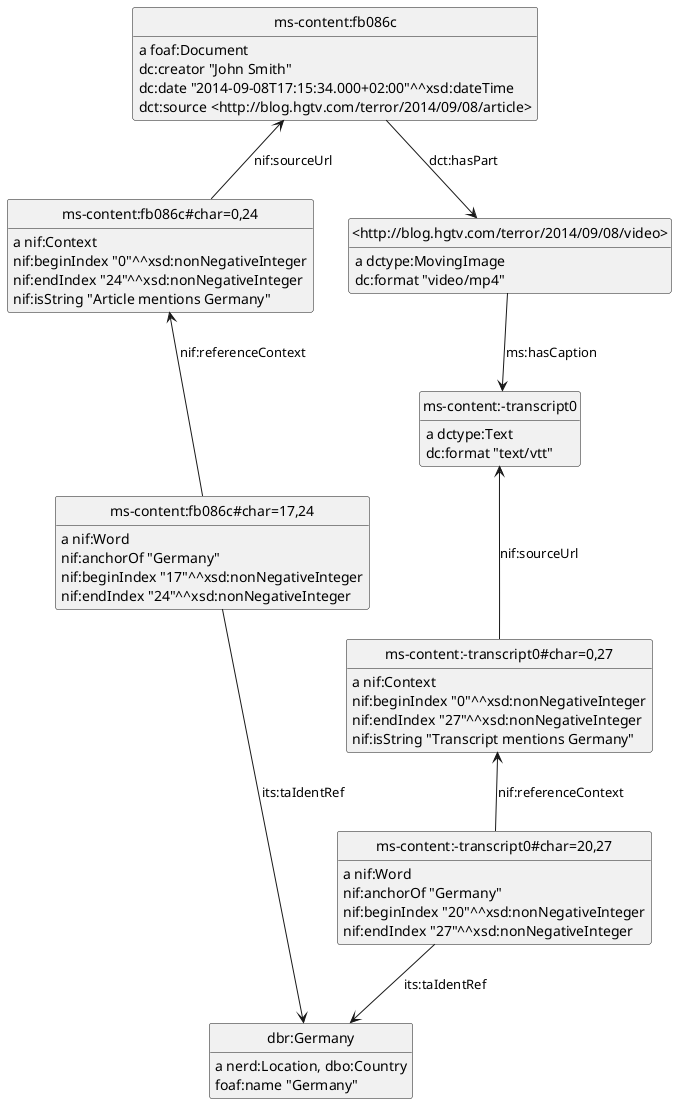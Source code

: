 @startuml
hide empty methods
hide empty attributes
hide circle
skinparam classAttributeIconSize 0
class ms_content_fb086c as "ms-content:fb086c"
ms_content_fb086c : a foaf:Document
class _http___blog_hgtv_com_terror_2014_09_08_video_ as "<http://blog.hgtv.com/terror/2014/09/08/video>"
ms_content_fb086c --> _http___blog_hgtv_com_terror_2014_09_08_video_ : dct:hasPart
ms_content_fb086c : dc:creator "John Smith"
ms_content_fb086c : dc:date "2014-09-08T17:15:34.000+02:00"^^xsd:dateTime
ms_content_fb086c : dct:source <http://blog.hgtv.com/terror/2014/09/08/article>
_http___blog_hgtv_com_terror_2014_09_08_video_ : a dctype:MovingImage
class ms_content__transcript0 as "ms-content:-transcript0"
_http___blog_hgtv_com_terror_2014_09_08_video_ --> ms_content__transcript0 : ms:hasCaption
_http___blog_hgtv_com_terror_2014_09_08_video_ : dc:format "video/mp4"
class ms_content__transcript0_char_20_27 as "ms-content:-transcript0#char=20,27"
ms_content__transcript0_char_20_27 : a nif:Word
class ms_content__transcript0_char_0_27 as "ms-content:-transcript0#char=0,27"
ms_content__transcript0_char_20_27 -up-> ms_content__transcript0_char_0_27 : nif:referenceContext
class dbr_Germany as "dbr:Germany"
ms_content__transcript0_char_20_27 --> dbr_Germany : its:taIdentRef
ms_content__transcript0_char_20_27 : nif:anchorOf "Germany"
ms_content__transcript0_char_20_27 : nif:beginIndex "20"^^xsd:nonNegativeInteger
ms_content__transcript0_char_20_27 : nif:endIndex "27"^^xsd:nonNegativeInteger
class ms_content_fb086c_char_17_24 as "ms-content:fb086c#char=17,24"
ms_content_fb086c_char_17_24 : a nif:Word
ms_content_fb086c_char_17_24 --> dbr_Germany : its:taIdentRef
class ms_content_fb086c_char_0_24 as "ms-content:fb086c#char=0,24"
ms_content_fb086c_char_17_24 -up-> ms_content_fb086c_char_0_24 : nif:referenceContext
ms_content_fb086c_char_17_24 : nif:anchorOf "Germany"
ms_content_fb086c_char_17_24 : nif:beginIndex "17"^^xsd:nonNegativeInteger
ms_content_fb086c_char_17_24 : nif:endIndex "24"^^xsd:nonNegativeInteger
ms_content__transcript0 : a dctype:Text
ms_content__transcript0 : dc:format "text/vtt"
dbr_Germany : a nerd:Location, dbo:Country
dbr_Germany : foaf:name "Germany"
ms_content__transcript0_char_0_27 : a nif:Context
ms_content__transcript0_char_0_27 -up-> ms_content__transcript0 : nif:sourceUrl
ms_content__transcript0_char_0_27 : nif:beginIndex "0"^^xsd:nonNegativeInteger
ms_content__transcript0_char_0_27 : nif:endIndex "27"^^xsd:nonNegativeInteger
ms_content__transcript0_char_0_27 : nif:isString "Transcript mentions Germany"
ms_content_fb086c_char_0_24 : a nif:Context
ms_content_fb086c_char_0_24 -up-> ms_content_fb086c : nif:sourceUrl
ms_content_fb086c_char_0_24 : nif:beginIndex "0"^^xsd:nonNegativeInteger
ms_content_fb086c_char_0_24 : nif:endIndex "24"^^xsd:nonNegativeInteger
ms_content_fb086c_char_0_24 : nif:isString "Article mentions Germany"
@enduml
